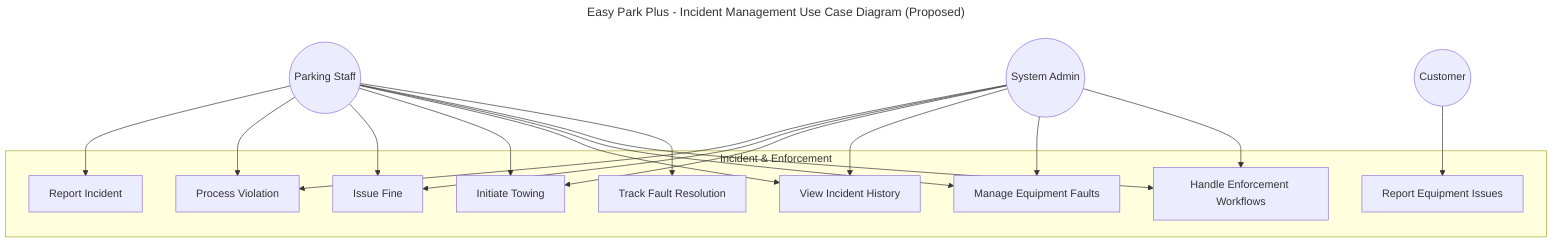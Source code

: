 ---
title: Easy Park Plus - Incident Management Use Case Diagram (Proposed)
---

graph TD
    Staff((Parking Staff))
    Admin((System Admin))
    Customer((Customer))

    subgraph "Incident & Enforcement"
        UC1[Report Incident]
        UC2[Process Violation]
        UC3[Issue Fine]
        UC4[Initiate Towing]
        UC5[View Incident History]
        UC6[Manage Equipment Faults]
        UC7[Handle Enforcement Workflows]
        UC8[Report Equipment Issues]
        UC9[Track Fault Resolution]
    end

    Staff --> UC1
    Staff --> UC2
    Staff --> UC3
    Staff --> UC4
    Staff --> UC5
    Staff --> UC6
    Staff --> UC7
    Staff --> UC9
    Admin --> UC2
    Admin --> UC3
    Admin --> UC4
    Admin --> UC5
    Admin --> UC6
    Admin --> UC7
    Customer --> UC8